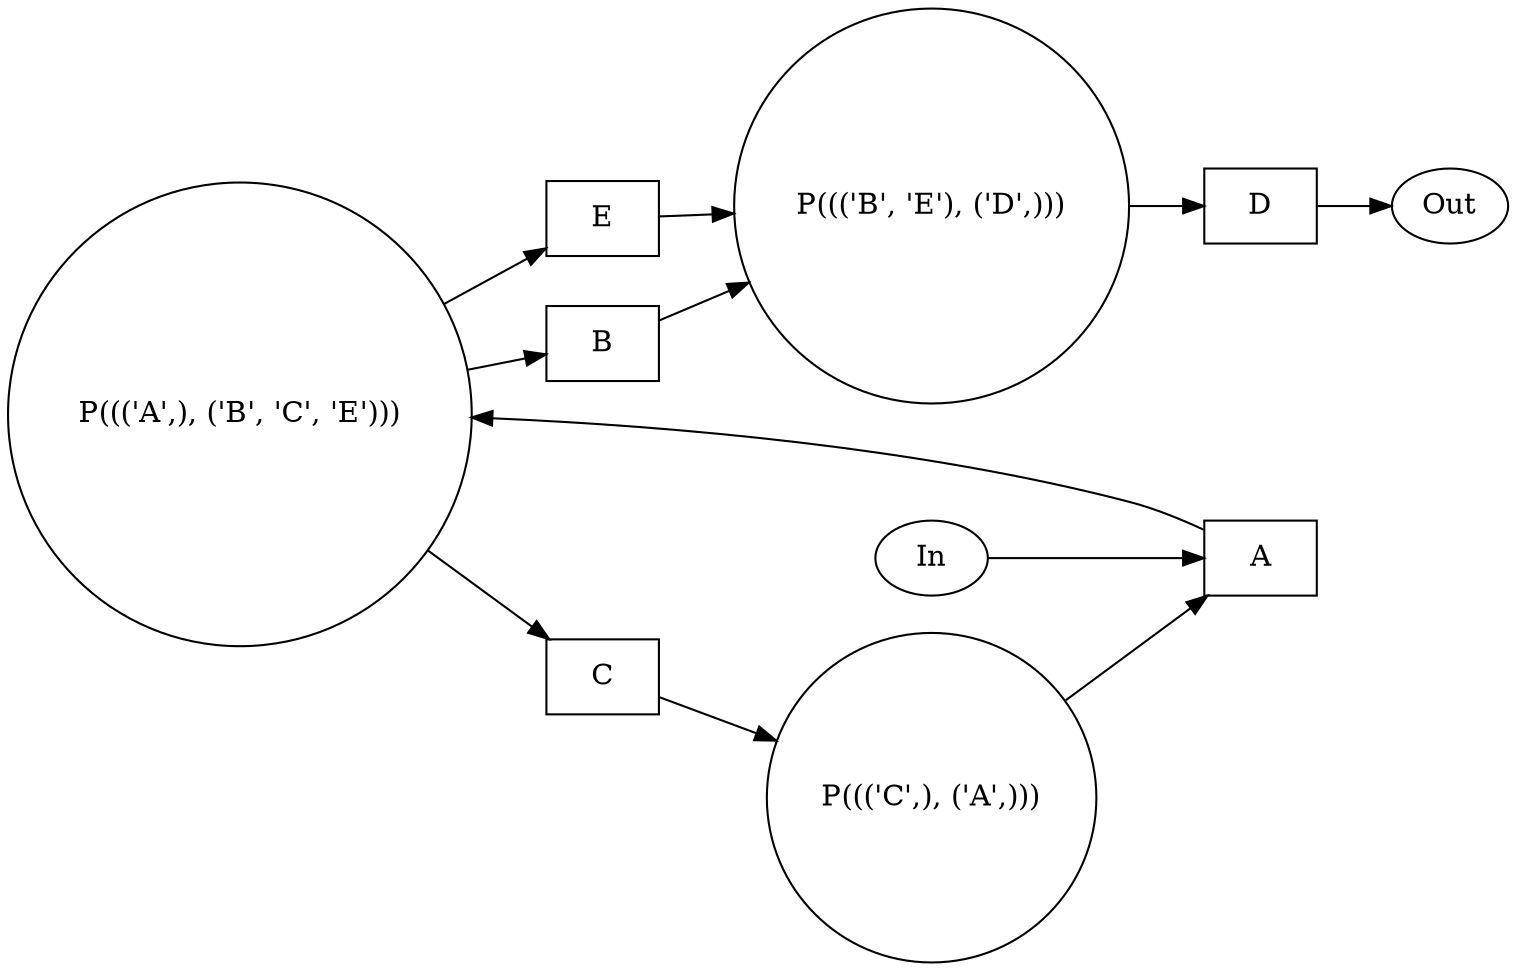 digraph pn {
rankdir=LR;
"E" [shape=box];
"C" -> "P((('C',), ('A',)))";
"C" [shape=box];
"P((('C',), ('A',)))" [shape=circle];
"P((('C',), ('A',)))" -> "A";
"A" [shape=box];
"A" -> "P((('A',), ('B', 'C', 'E')))";
"A" [shape=box];
"P((('A',), ('B', 'C', 'E')))" [shape=circle];
"P((('A',), ('B', 'C', 'E')))" -> "B";
"B" [shape=box];
"P((('A',), ('B', 'C', 'E')))" -> "C";
"C" [shape=box];
"P((('A',), ('B', 'C', 'E')))" -> "E";
"E" [shape=box];
"B" -> "P((('B', 'E'), ('D',)))";
"B" [shape=box];
"P((('B', 'E'), ('D',)))" [shape=circle];
"E" -> "P((('B', 'E'), ('D',)))";
"E" [shape=box];
"P((('B', 'E'), ('D',)))" [shape=circle];
"P((('B', 'E'), ('D',)))" -> "D";
"D" [shape=box];
In -> A
D -> Out
}